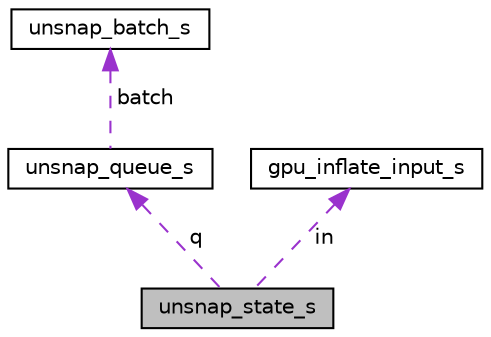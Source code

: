 digraph "unsnap_state_s"
{
  edge [fontname="Helvetica",fontsize="10",labelfontname="Helvetica",labelfontsize="10"];
  node [fontname="Helvetica",fontsize="10",shape=record];
  Node1 [label="unsnap_state_s",height=0.2,width=0.4,color="black", fillcolor="grey75", style="filled", fontcolor="black"];
  Node2 -> Node1 [dir="back",color="darkorchid3",fontsize="10",style="dashed",label=" q" ,fontname="Helvetica"];
  Node2 [label="unsnap_queue_s",height=0.2,width=0.4,color="black", fillcolor="white", style="filled",URL="$structunsnap__queue__s.html"];
  Node3 -> Node2 [dir="back",color="darkorchid3",fontsize="10",style="dashed",label=" batch" ,fontname="Helvetica"];
  Node3 [label="unsnap_batch_s",height=0.2,width=0.4,color="black", fillcolor="white", style="filled",URL="$structunsnap__batch__s.html"];
  Node4 -> Node1 [dir="back",color="darkorchid3",fontsize="10",style="dashed",label=" in" ,fontname="Helvetica"];
  Node4 [label="gpu_inflate_input_s",height=0.2,width=0.4,color="black", fillcolor="white", style="filled",URL="$structgpu__inflate__input__s.html",tooltip="Input parameters for the decompression interface. "];
}
